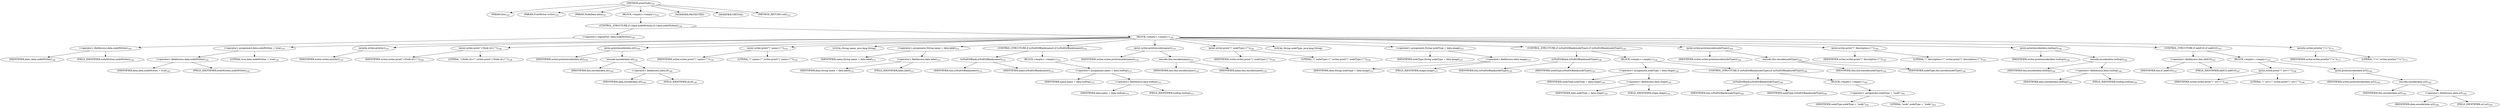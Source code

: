 digraph "printNode" {  
"445" [label = <(METHOD,printNode)<SUB>143</SUB>> ]
"28" [label = <(PARAM,this)<SUB>143</SUB>> ]
"446" [label = <(PARAM,PrintWriter writer)<SUB>143</SUB>> ]
"447" [label = <(PARAM,NodeData data)<SUB>143</SUB>> ]
"448" [label = <(BLOCK,&lt;empty&gt;,&lt;empty&gt;)<SUB>143</SUB>> ]
"449" [label = <(CONTROL_STRUCTURE,if (!data.nodeWritten),if (!data.nodeWritten))<SUB>144</SUB>> ]
"450" [label = <(&lt;operator&gt;.logicalNot,!data.nodeWritten)<SUB>144</SUB>> ]
"451" [label = <(&lt;operator&gt;.fieldAccess,data.nodeWritten)<SUB>144</SUB>> ]
"452" [label = <(IDENTIFIER,data,!data.nodeWritten)<SUB>144</SUB>> ]
"453" [label = <(FIELD_IDENTIFIER,nodeWritten,nodeWritten)<SUB>144</SUB>> ]
"454" [label = <(BLOCK,&lt;empty&gt;,&lt;empty&gt;)<SUB>144</SUB>> ]
"455" [label = <(&lt;operator&gt;.assignment,data.nodeWritten = true)<SUB>145</SUB>> ]
"456" [label = <(&lt;operator&gt;.fieldAccess,data.nodeWritten)<SUB>145</SUB>> ]
"457" [label = <(IDENTIFIER,data,data.nodeWritten = true)<SUB>145</SUB>> ]
"458" [label = <(FIELD_IDENTIFIER,nodeWritten,nodeWritten)<SUB>145</SUB>> ]
"459" [label = <(LITERAL,true,data.nodeWritten = true)<SUB>145</SUB>> ]
"460" [label = <(println,writer.println())<SUB>147</SUB>> ]
"461" [label = <(IDENTIFIER,writer,writer.println())<SUB>147</SUB>> ]
"462" [label = <(print,writer.print(&quot;&lt;Node id=\&quot;&quot;))<SUB>148</SUB>> ]
"463" [label = <(IDENTIFIER,writer,writer.print(&quot;&lt;Node id=\&quot;&quot;))<SUB>148</SUB>> ]
"464" [label = <(LITERAL,&quot;&lt;Node id=\&quot;&quot;,writer.print(&quot;&lt;Node id=\&quot;&quot;))<SUB>148</SUB>> ]
"465" [label = <(print,print(encode(data.id)))<SUB>149</SUB>> ]
"466" [label = <(IDENTIFIER,writer,print(encode(data.id)))<SUB>149</SUB>> ]
"467" [label = <(encode,encode(data.id))<SUB>149</SUB>> ]
"27" [label = <(IDENTIFIER,this,encode(data.id))<SUB>149</SUB>> ]
"468" [label = <(&lt;operator&gt;.fieldAccess,data.id)<SUB>149</SUB>> ]
"469" [label = <(IDENTIFIER,data,encode(data.id))<SUB>149</SUB>> ]
"470" [label = <(FIELD_IDENTIFIER,id,id)<SUB>149</SUB>> ]
"471" [label = <(print,writer.print(&quot;\&quot; name=\&quot;&quot;))<SUB>150</SUB>> ]
"472" [label = <(IDENTIFIER,writer,writer.print(&quot;\&quot; name=\&quot;&quot;))<SUB>150</SUB>> ]
"473" [label = <(LITERAL,&quot;\&quot; name=\&quot;&quot;,writer.print(&quot;\&quot; name=\&quot;&quot;))<SUB>150</SUB>> ]
"474" [label = <(LOCAL,String name: java.lang.String)> ]
"475" [label = <(&lt;operator&gt;.assignment,String name = data.label)<SUB>151</SUB>> ]
"476" [label = <(IDENTIFIER,name,String name = data.label)<SUB>151</SUB>> ]
"477" [label = <(&lt;operator&gt;.fieldAccess,data.label)<SUB>151</SUB>> ]
"478" [label = <(IDENTIFIER,data,String name = data.label)<SUB>151</SUB>> ]
"479" [label = <(FIELD_IDENTIFIER,label,label)<SUB>151</SUB>> ]
"480" [label = <(CONTROL_STRUCTURE,if (isNullOrBlank(name)),if (isNullOrBlank(name)))<SUB>152</SUB>> ]
"481" [label = <(isNullOrBlank,isNullOrBlank(name))<SUB>152</SUB>> ]
"29" [label = <(IDENTIFIER,this,isNullOrBlank(name))<SUB>152</SUB>> ]
"482" [label = <(IDENTIFIER,name,isNullOrBlank(name))<SUB>152</SUB>> ]
"483" [label = <(BLOCK,&lt;empty&gt;,&lt;empty&gt;)<SUB>152</SUB>> ]
"484" [label = <(&lt;operator&gt;.assignment,name = data.tooltop)<SUB>153</SUB>> ]
"485" [label = <(IDENTIFIER,name,name = data.tooltop)<SUB>153</SUB>> ]
"486" [label = <(&lt;operator&gt;.fieldAccess,data.tooltop)<SUB>153</SUB>> ]
"487" [label = <(IDENTIFIER,data,name = data.tooltop)<SUB>153</SUB>> ]
"488" [label = <(FIELD_IDENTIFIER,tooltop,tooltop)<SUB>153</SUB>> ]
"489" [label = <(print,writer.print(encode(name)))<SUB>155</SUB>> ]
"490" [label = <(IDENTIFIER,writer,writer.print(encode(name)))<SUB>155</SUB>> ]
"491" [label = <(encode,this.encode(name))<SUB>155</SUB>> ]
"30" [label = <(IDENTIFIER,this,this.encode(name))<SUB>155</SUB>> ]
"492" [label = <(IDENTIFIER,name,this.encode(name))<SUB>155</SUB>> ]
"493" [label = <(print,writer.print(&quot;\&quot; nodeType=\&quot;&quot;))<SUB>156</SUB>> ]
"494" [label = <(IDENTIFIER,writer,writer.print(&quot;\&quot; nodeType=\&quot;&quot;))<SUB>156</SUB>> ]
"495" [label = <(LITERAL,&quot;\&quot; nodeType=\&quot;&quot;,writer.print(&quot;\&quot; nodeType=\&quot;&quot;))<SUB>156</SUB>> ]
"496" [label = <(LOCAL,String nodeType: java.lang.String)> ]
"497" [label = <(&lt;operator&gt;.assignment,String nodeType = data.image)<SUB>157</SUB>> ]
"498" [label = <(IDENTIFIER,nodeType,String nodeType = data.image)<SUB>157</SUB>> ]
"499" [label = <(&lt;operator&gt;.fieldAccess,data.image)<SUB>157</SUB>> ]
"500" [label = <(IDENTIFIER,data,String nodeType = data.image)<SUB>157</SUB>> ]
"501" [label = <(FIELD_IDENTIFIER,image,image)<SUB>157</SUB>> ]
"502" [label = <(CONTROL_STRUCTURE,if (isNullOrBlank(nodeType)),if (isNullOrBlank(nodeType)))<SUB>158</SUB>> ]
"503" [label = <(isNullOrBlank,isNullOrBlank(nodeType))<SUB>158</SUB>> ]
"31" [label = <(IDENTIFIER,this,isNullOrBlank(nodeType))<SUB>158</SUB>> ]
"504" [label = <(IDENTIFIER,nodeType,isNullOrBlank(nodeType))<SUB>158</SUB>> ]
"505" [label = <(BLOCK,&lt;empty&gt;,&lt;empty&gt;)<SUB>158</SUB>> ]
"506" [label = <(&lt;operator&gt;.assignment,nodeType = data.shape)<SUB>159</SUB>> ]
"507" [label = <(IDENTIFIER,nodeType,nodeType = data.shape)<SUB>159</SUB>> ]
"508" [label = <(&lt;operator&gt;.fieldAccess,data.shape)<SUB>159</SUB>> ]
"509" [label = <(IDENTIFIER,data,nodeType = data.shape)<SUB>159</SUB>> ]
"510" [label = <(FIELD_IDENTIFIER,shape,shape)<SUB>159</SUB>> ]
"511" [label = <(CONTROL_STRUCTURE,if (isNullOrBlank(nodeType)),if (isNullOrBlank(nodeType)))<SUB>160</SUB>> ]
"512" [label = <(isNullOrBlank,isNullOrBlank(nodeType))<SUB>160</SUB>> ]
"32" [label = <(IDENTIFIER,this,isNullOrBlank(nodeType))<SUB>160</SUB>> ]
"513" [label = <(IDENTIFIER,nodeType,isNullOrBlank(nodeType))<SUB>160</SUB>> ]
"514" [label = <(BLOCK,&lt;empty&gt;,&lt;empty&gt;)<SUB>160</SUB>> ]
"515" [label = <(&lt;operator&gt;.assignment,nodeType = &quot;node&quot;)<SUB>161</SUB>> ]
"516" [label = <(IDENTIFIER,nodeType,nodeType = &quot;node&quot;)<SUB>161</SUB>> ]
"517" [label = <(LITERAL,&quot;node&quot;,nodeType = &quot;node&quot;)<SUB>161</SUB>> ]
"518" [label = <(print,writer.print(encode(nodeType)))<SUB>164</SUB>> ]
"519" [label = <(IDENTIFIER,writer,writer.print(encode(nodeType)))<SUB>164</SUB>> ]
"520" [label = <(encode,this.encode(nodeType))<SUB>164</SUB>> ]
"33" [label = <(IDENTIFIER,this,this.encode(nodeType))<SUB>164</SUB>> ]
"521" [label = <(IDENTIFIER,nodeType,this.encode(nodeType))<SUB>164</SUB>> ]
"522" [label = <(print,writer.print(&quot;\&quot; description=\&quot;&quot;))<SUB>165</SUB>> ]
"523" [label = <(IDENTIFIER,writer,writer.print(&quot;\&quot; description=\&quot;&quot;))<SUB>165</SUB>> ]
"524" [label = <(LITERAL,&quot;\&quot; description=\&quot;&quot;,writer.print(&quot;\&quot; description=\&quot;&quot;))<SUB>165</SUB>> ]
"525" [label = <(print,print(encode(data.tooltop)))<SUB>166</SUB>> ]
"526" [label = <(IDENTIFIER,writer,print(encode(data.tooltop)))<SUB>166</SUB>> ]
"527" [label = <(encode,encode(data.tooltop))<SUB>166</SUB>> ]
"34" [label = <(IDENTIFIER,this,encode(data.tooltop))<SUB>166</SUB>> ]
"528" [label = <(&lt;operator&gt;.fieldAccess,data.tooltop)<SUB>166</SUB>> ]
"529" [label = <(IDENTIFIER,data,encode(data.tooltop))<SUB>166</SUB>> ]
"530" [label = <(FIELD_IDENTIFIER,tooltop,tooltop)<SUB>166</SUB>> ]
"531" [label = <(CONTROL_STRUCTURE,if (addUrl),if (addUrl))<SUB>167</SUB>> ]
"532" [label = <(&lt;operator&gt;.fieldAccess,this.addUrl)<SUB>167</SUB>> ]
"533" [label = <(IDENTIFIER,this,if (addUrl))<SUB>167</SUB>> ]
"534" [label = <(FIELD_IDENTIFIER,addUrl,addUrl)<SUB>167</SUB>> ]
"535" [label = <(BLOCK,&lt;empty&gt;,&lt;empty&gt;)<SUB>167</SUB>> ]
"536" [label = <(print,writer.print(&quot;\&quot; url=\&quot;&quot;))<SUB>168</SUB>> ]
"537" [label = <(IDENTIFIER,writer,writer.print(&quot;\&quot; url=\&quot;&quot;))<SUB>168</SUB>> ]
"538" [label = <(LITERAL,&quot;\&quot; url=\&quot;&quot;,writer.print(&quot;\&quot; url=\&quot;&quot;))<SUB>168</SUB>> ]
"539" [label = <(print,print(encode(data.url)))<SUB>169</SUB>> ]
"540" [label = <(IDENTIFIER,writer,print(encode(data.url)))<SUB>169</SUB>> ]
"541" [label = <(encode,encode(data.url))<SUB>169</SUB>> ]
"35" [label = <(IDENTIFIER,this,encode(data.url))<SUB>169</SUB>> ]
"542" [label = <(&lt;operator&gt;.fieldAccess,data.url)<SUB>169</SUB>> ]
"543" [label = <(IDENTIFIER,data,encode(data.url))<SUB>169</SUB>> ]
"544" [label = <(FIELD_IDENTIFIER,url,url)<SUB>169</SUB>> ]
"545" [label = <(println,writer.println(&quot;\&quot;/&gt;&quot;))<SUB>171</SUB>> ]
"546" [label = <(IDENTIFIER,writer,writer.println(&quot;\&quot;/&gt;&quot;))<SUB>171</SUB>> ]
"547" [label = <(LITERAL,&quot;\&quot;/&gt;&quot;,writer.println(&quot;\&quot;/&gt;&quot;))<SUB>171</SUB>> ]
"548" [label = <(MODIFIER,PROTECTED)> ]
"549" [label = <(MODIFIER,VIRTUAL)> ]
"550" [label = <(METHOD_RETURN,void)<SUB>143</SUB>> ]
  "445" -> "28" 
  "445" -> "446" 
  "445" -> "447" 
  "445" -> "448" 
  "445" -> "548" 
  "445" -> "549" 
  "445" -> "550" 
  "448" -> "449" 
  "449" -> "450" 
  "449" -> "454" 
  "450" -> "451" 
  "451" -> "452" 
  "451" -> "453" 
  "454" -> "455" 
  "454" -> "460" 
  "454" -> "462" 
  "454" -> "465" 
  "454" -> "471" 
  "454" -> "474" 
  "454" -> "475" 
  "454" -> "480" 
  "454" -> "489" 
  "454" -> "493" 
  "454" -> "496" 
  "454" -> "497" 
  "454" -> "502" 
  "454" -> "518" 
  "454" -> "522" 
  "454" -> "525" 
  "454" -> "531" 
  "454" -> "545" 
  "455" -> "456" 
  "455" -> "459" 
  "456" -> "457" 
  "456" -> "458" 
  "460" -> "461" 
  "462" -> "463" 
  "462" -> "464" 
  "465" -> "466" 
  "465" -> "467" 
  "467" -> "27" 
  "467" -> "468" 
  "468" -> "469" 
  "468" -> "470" 
  "471" -> "472" 
  "471" -> "473" 
  "475" -> "476" 
  "475" -> "477" 
  "477" -> "478" 
  "477" -> "479" 
  "480" -> "481" 
  "480" -> "483" 
  "481" -> "29" 
  "481" -> "482" 
  "483" -> "484" 
  "484" -> "485" 
  "484" -> "486" 
  "486" -> "487" 
  "486" -> "488" 
  "489" -> "490" 
  "489" -> "491" 
  "491" -> "30" 
  "491" -> "492" 
  "493" -> "494" 
  "493" -> "495" 
  "497" -> "498" 
  "497" -> "499" 
  "499" -> "500" 
  "499" -> "501" 
  "502" -> "503" 
  "502" -> "505" 
  "503" -> "31" 
  "503" -> "504" 
  "505" -> "506" 
  "505" -> "511" 
  "506" -> "507" 
  "506" -> "508" 
  "508" -> "509" 
  "508" -> "510" 
  "511" -> "512" 
  "511" -> "514" 
  "512" -> "32" 
  "512" -> "513" 
  "514" -> "515" 
  "515" -> "516" 
  "515" -> "517" 
  "518" -> "519" 
  "518" -> "520" 
  "520" -> "33" 
  "520" -> "521" 
  "522" -> "523" 
  "522" -> "524" 
  "525" -> "526" 
  "525" -> "527" 
  "527" -> "34" 
  "527" -> "528" 
  "528" -> "529" 
  "528" -> "530" 
  "531" -> "532" 
  "531" -> "535" 
  "532" -> "533" 
  "532" -> "534" 
  "535" -> "536" 
  "535" -> "539" 
  "536" -> "537" 
  "536" -> "538" 
  "539" -> "540" 
  "539" -> "541" 
  "541" -> "35" 
  "541" -> "542" 
  "542" -> "543" 
  "542" -> "544" 
  "545" -> "546" 
  "545" -> "547" 
}
